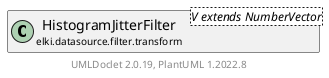@startuml
    remove .*\.(Instance|Par|Parameterizer|Factory)$
    set namespaceSeparator none
    hide empty fields
    hide empty methods

    class "<size:14>HistogramJitterFilter.Par\n<size:10>elki.datasource.filter.transform" as elki.datasource.filter.transform.HistogramJitterFilter.Par [[HistogramJitterFilter.Par.html]] {
        {static} +JITTER_ID: OptionID
        {static} +SEED_ID: OptionID
        ~jitter: double
        ~rnd: RandomFactory
        +configure(Parameterization): void
        +make(): HistogramJitterFilter<DoubleVector>
    }

    interface "<size:14>Parameterizer\n<size:10>elki.utilities.optionhandling" as elki.utilities.optionhandling.Parameterizer [[../../../utilities/optionhandling/Parameterizer.html]] {
        {abstract} +make(): Object
    }
    class "<size:14>HistogramJitterFilter\n<size:10>elki.datasource.filter.transform" as elki.datasource.filter.transform.HistogramJitterFilter<V extends NumberVector> [[HistogramJitterFilter.html]]

    elki.utilities.optionhandling.Parameterizer <|.. elki.datasource.filter.transform.HistogramJitterFilter.Par
    elki.datasource.filter.transform.HistogramJitterFilter +-- elki.datasource.filter.transform.HistogramJitterFilter.Par

    center footer UMLDoclet 2.0.19, PlantUML 1.2022.8
@enduml

